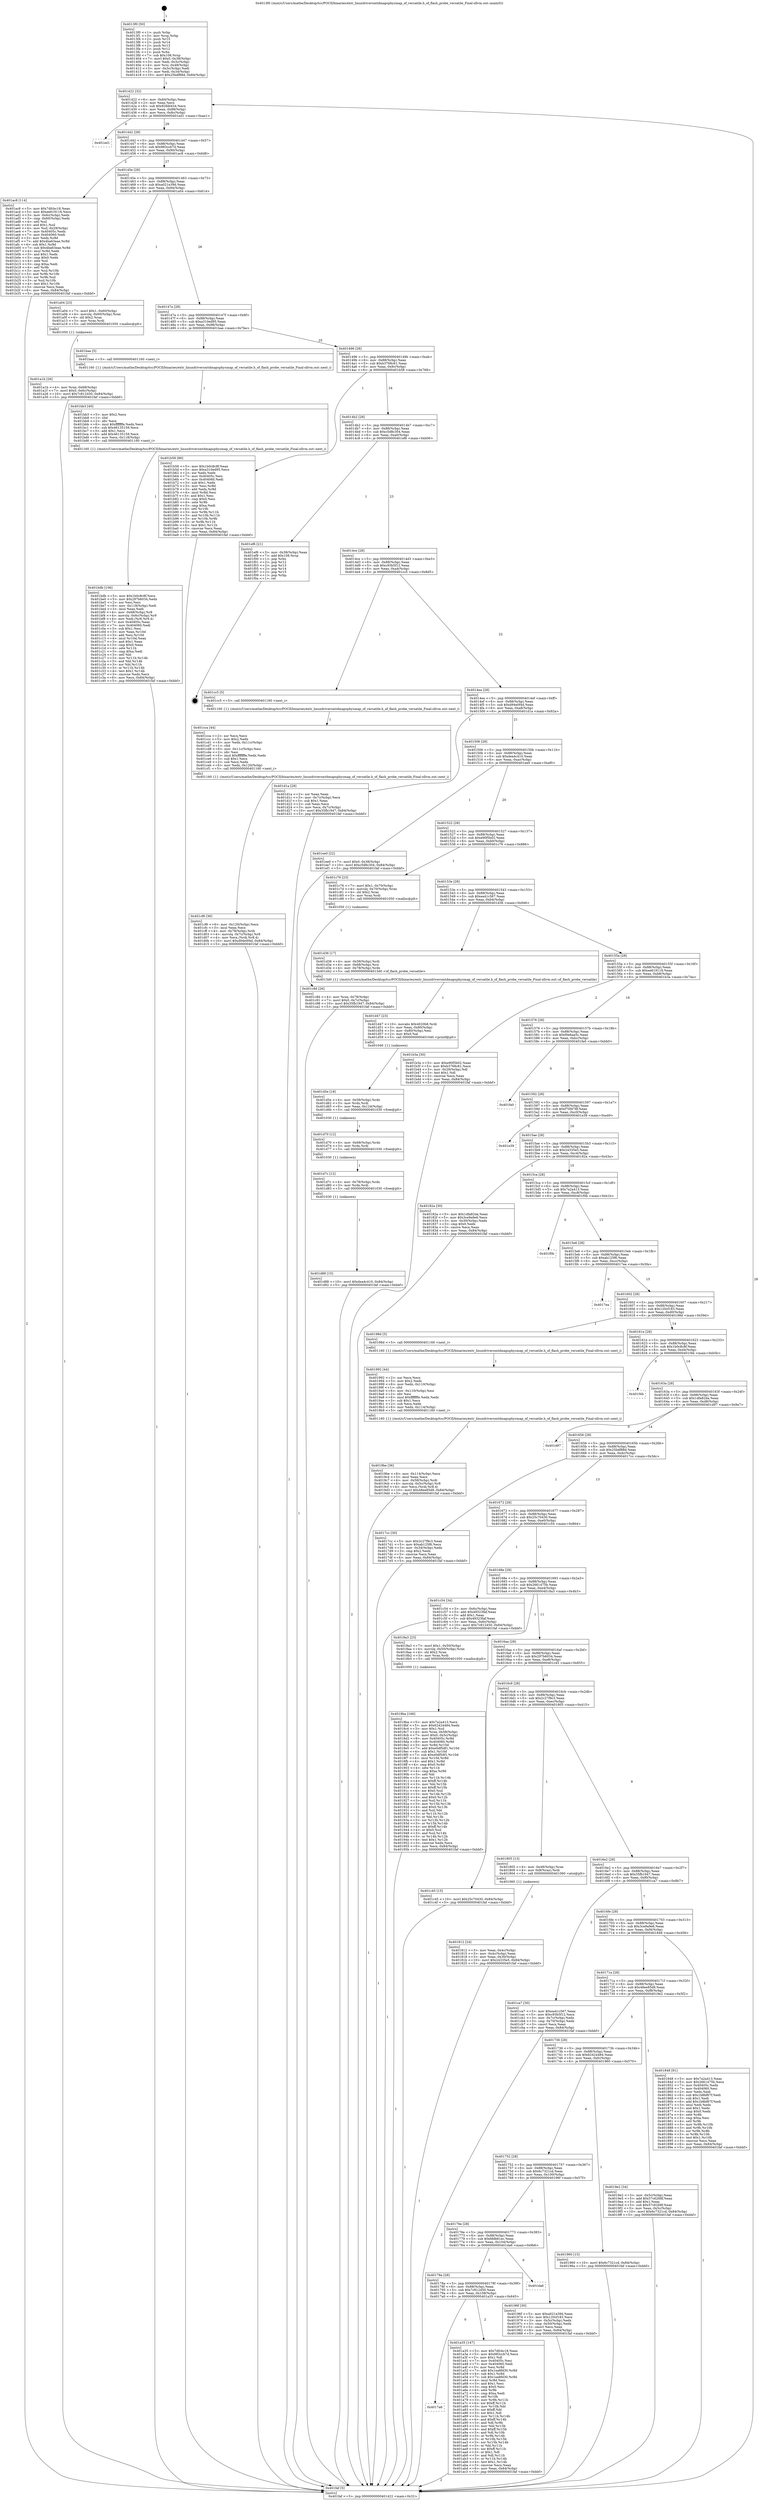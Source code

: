 digraph "0x4013f0" {
  label = "0x4013f0 (/mnt/c/Users/mathe/Desktop/tcc/POCII/binaries/extr_linuxdriversmtdmapsphysmap_of_versatile.h_of_flash_probe_versatile_Final-ollvm.out::main(0))"
  labelloc = "t"
  node[shape=record]

  Entry [label="",width=0.3,height=0.3,shape=circle,fillcolor=black,style=filled]
  "0x401422" [label="{
     0x401422 [32]\l
     | [instrs]\l
     &nbsp;&nbsp;0x401422 \<+6\>: mov -0x84(%rbp),%eax\l
     &nbsp;&nbsp;0x401428 \<+2\>: mov %eax,%ecx\l
     &nbsp;&nbsp;0x40142a \<+6\>: sub $0x826fd434,%ecx\l
     &nbsp;&nbsp;0x401430 \<+6\>: mov %eax,-0x88(%rbp)\l
     &nbsp;&nbsp;0x401436 \<+6\>: mov %ecx,-0x8c(%rbp)\l
     &nbsp;&nbsp;0x40143c \<+6\>: je 0000000000401ed1 \<main+0xae1\>\l
  }"]
  "0x401ed1" [label="{
     0x401ed1\l
  }", style=dashed]
  "0x401442" [label="{
     0x401442 [28]\l
     | [instrs]\l
     &nbsp;&nbsp;0x401442 \<+5\>: jmp 0000000000401447 \<main+0x57\>\l
     &nbsp;&nbsp;0x401447 \<+6\>: mov -0x88(%rbp),%eax\l
     &nbsp;&nbsp;0x40144d \<+5\>: sub $0x983ccb7d,%eax\l
     &nbsp;&nbsp;0x401452 \<+6\>: mov %eax,-0x90(%rbp)\l
     &nbsp;&nbsp;0x401458 \<+6\>: je 0000000000401ac8 \<main+0x6d8\>\l
  }"]
  Exit [label="",width=0.3,height=0.3,shape=circle,fillcolor=black,style=filled,peripheries=2]
  "0x401ac8" [label="{
     0x401ac8 [114]\l
     | [instrs]\l
     &nbsp;&nbsp;0x401ac8 \<+5\>: mov $0x7dfcbc18,%eax\l
     &nbsp;&nbsp;0x401acd \<+5\>: mov $0xee619118,%ecx\l
     &nbsp;&nbsp;0x401ad2 \<+3\>: mov -0x6c(%rbp),%edx\l
     &nbsp;&nbsp;0x401ad5 \<+3\>: cmp -0x60(%rbp),%edx\l
     &nbsp;&nbsp;0x401ad8 \<+4\>: setl %sil\l
     &nbsp;&nbsp;0x401adc \<+4\>: and $0x1,%sil\l
     &nbsp;&nbsp;0x401ae0 \<+4\>: mov %sil,-0x29(%rbp)\l
     &nbsp;&nbsp;0x401ae4 \<+7\>: mov 0x40405c,%edx\l
     &nbsp;&nbsp;0x401aeb \<+7\>: mov 0x404060,%edi\l
     &nbsp;&nbsp;0x401af2 \<+3\>: mov %edx,%r8d\l
     &nbsp;&nbsp;0x401af5 \<+7\>: add $0x4ba63eae,%r8d\l
     &nbsp;&nbsp;0x401afc \<+4\>: sub $0x1,%r8d\l
     &nbsp;&nbsp;0x401b00 \<+7\>: sub $0x4ba63eae,%r8d\l
     &nbsp;&nbsp;0x401b07 \<+4\>: imul %r8d,%edx\l
     &nbsp;&nbsp;0x401b0b \<+3\>: and $0x1,%edx\l
     &nbsp;&nbsp;0x401b0e \<+3\>: cmp $0x0,%edx\l
     &nbsp;&nbsp;0x401b11 \<+4\>: sete %sil\l
     &nbsp;&nbsp;0x401b15 \<+3\>: cmp $0xa,%edi\l
     &nbsp;&nbsp;0x401b18 \<+4\>: setl %r9b\l
     &nbsp;&nbsp;0x401b1c \<+3\>: mov %sil,%r10b\l
     &nbsp;&nbsp;0x401b1f \<+3\>: and %r9b,%r10b\l
     &nbsp;&nbsp;0x401b22 \<+3\>: xor %r9b,%sil\l
     &nbsp;&nbsp;0x401b25 \<+3\>: or %sil,%r10b\l
     &nbsp;&nbsp;0x401b28 \<+4\>: test $0x1,%r10b\l
     &nbsp;&nbsp;0x401b2c \<+3\>: cmovne %ecx,%eax\l
     &nbsp;&nbsp;0x401b2f \<+6\>: mov %eax,-0x84(%rbp)\l
     &nbsp;&nbsp;0x401b35 \<+5\>: jmp 0000000000401faf \<main+0xbbf\>\l
  }"]
  "0x40145e" [label="{
     0x40145e [28]\l
     | [instrs]\l
     &nbsp;&nbsp;0x40145e \<+5\>: jmp 0000000000401463 \<main+0x73\>\l
     &nbsp;&nbsp;0x401463 \<+6\>: mov -0x88(%rbp),%eax\l
     &nbsp;&nbsp;0x401469 \<+5\>: sub $0xa021e39d,%eax\l
     &nbsp;&nbsp;0x40146e \<+6\>: mov %eax,-0x94(%rbp)\l
     &nbsp;&nbsp;0x401474 \<+6\>: je 0000000000401a04 \<main+0x614\>\l
  }"]
  "0x401d88" [label="{
     0x401d88 [15]\l
     | [instrs]\l
     &nbsp;&nbsp;0x401d88 \<+10\>: movl $0xdea4c410,-0x84(%rbp)\l
     &nbsp;&nbsp;0x401d92 \<+5\>: jmp 0000000000401faf \<main+0xbbf\>\l
  }"]
  "0x401a04" [label="{
     0x401a04 [23]\l
     | [instrs]\l
     &nbsp;&nbsp;0x401a04 \<+7\>: movl $0x1,-0x60(%rbp)\l
     &nbsp;&nbsp;0x401a0b \<+4\>: movslq -0x60(%rbp),%rax\l
     &nbsp;&nbsp;0x401a0f \<+4\>: shl $0x2,%rax\l
     &nbsp;&nbsp;0x401a13 \<+3\>: mov %rax,%rdi\l
     &nbsp;&nbsp;0x401a16 \<+5\>: call 0000000000401050 \<malloc@plt\>\l
     | [calls]\l
     &nbsp;&nbsp;0x401050 \{1\} (unknown)\l
  }"]
  "0x40147a" [label="{
     0x40147a [28]\l
     | [instrs]\l
     &nbsp;&nbsp;0x40147a \<+5\>: jmp 000000000040147f \<main+0x8f\>\l
     &nbsp;&nbsp;0x40147f \<+6\>: mov -0x88(%rbp),%eax\l
     &nbsp;&nbsp;0x401485 \<+5\>: sub $0xa310ed95,%eax\l
     &nbsp;&nbsp;0x40148a \<+6\>: mov %eax,-0x98(%rbp)\l
     &nbsp;&nbsp;0x401490 \<+6\>: je 0000000000401bae \<main+0x7be\>\l
  }"]
  "0x401d7c" [label="{
     0x401d7c [12]\l
     | [instrs]\l
     &nbsp;&nbsp;0x401d7c \<+4\>: mov -0x78(%rbp),%rdx\l
     &nbsp;&nbsp;0x401d80 \<+3\>: mov %rdx,%rdi\l
     &nbsp;&nbsp;0x401d83 \<+5\>: call 0000000000401030 \<free@plt\>\l
     | [calls]\l
     &nbsp;&nbsp;0x401030 \{1\} (unknown)\l
  }"]
  "0x401bae" [label="{
     0x401bae [5]\l
     | [instrs]\l
     &nbsp;&nbsp;0x401bae \<+5\>: call 0000000000401160 \<next_i\>\l
     | [calls]\l
     &nbsp;&nbsp;0x401160 \{1\} (/mnt/c/Users/mathe/Desktop/tcc/POCII/binaries/extr_linuxdriversmtdmapsphysmap_of_versatile.h_of_flash_probe_versatile_Final-ollvm.out::next_i)\l
  }"]
  "0x401496" [label="{
     0x401496 [28]\l
     | [instrs]\l
     &nbsp;&nbsp;0x401496 \<+5\>: jmp 000000000040149b \<main+0xab\>\l
     &nbsp;&nbsp;0x40149b \<+6\>: mov -0x88(%rbp),%eax\l
     &nbsp;&nbsp;0x4014a1 \<+5\>: sub $0xb3768c61,%eax\l
     &nbsp;&nbsp;0x4014a6 \<+6\>: mov %eax,-0x9c(%rbp)\l
     &nbsp;&nbsp;0x4014ac \<+6\>: je 0000000000401b58 \<main+0x768\>\l
  }"]
  "0x401d70" [label="{
     0x401d70 [12]\l
     | [instrs]\l
     &nbsp;&nbsp;0x401d70 \<+4\>: mov -0x68(%rbp),%rdx\l
     &nbsp;&nbsp;0x401d74 \<+3\>: mov %rdx,%rdi\l
     &nbsp;&nbsp;0x401d77 \<+5\>: call 0000000000401030 \<free@plt\>\l
     | [calls]\l
     &nbsp;&nbsp;0x401030 \{1\} (unknown)\l
  }"]
  "0x401b58" [label="{
     0x401b58 [86]\l
     | [instrs]\l
     &nbsp;&nbsp;0x401b58 \<+5\>: mov $0x1b0c8c8f,%eax\l
     &nbsp;&nbsp;0x401b5d \<+5\>: mov $0xa310ed95,%ecx\l
     &nbsp;&nbsp;0x401b62 \<+2\>: xor %edx,%edx\l
     &nbsp;&nbsp;0x401b64 \<+7\>: mov 0x40405c,%esi\l
     &nbsp;&nbsp;0x401b6b \<+7\>: mov 0x404060,%edi\l
     &nbsp;&nbsp;0x401b72 \<+3\>: sub $0x1,%edx\l
     &nbsp;&nbsp;0x401b75 \<+3\>: mov %esi,%r8d\l
     &nbsp;&nbsp;0x401b78 \<+3\>: add %edx,%r8d\l
     &nbsp;&nbsp;0x401b7b \<+4\>: imul %r8d,%esi\l
     &nbsp;&nbsp;0x401b7f \<+3\>: and $0x1,%esi\l
     &nbsp;&nbsp;0x401b82 \<+3\>: cmp $0x0,%esi\l
     &nbsp;&nbsp;0x401b85 \<+4\>: sete %r9b\l
     &nbsp;&nbsp;0x401b89 \<+3\>: cmp $0xa,%edi\l
     &nbsp;&nbsp;0x401b8c \<+4\>: setl %r10b\l
     &nbsp;&nbsp;0x401b90 \<+3\>: mov %r9b,%r11b\l
     &nbsp;&nbsp;0x401b93 \<+3\>: and %r10b,%r11b\l
     &nbsp;&nbsp;0x401b96 \<+3\>: xor %r10b,%r9b\l
     &nbsp;&nbsp;0x401b99 \<+3\>: or %r9b,%r11b\l
     &nbsp;&nbsp;0x401b9c \<+4\>: test $0x1,%r11b\l
     &nbsp;&nbsp;0x401ba0 \<+3\>: cmovne %ecx,%eax\l
     &nbsp;&nbsp;0x401ba3 \<+6\>: mov %eax,-0x84(%rbp)\l
     &nbsp;&nbsp;0x401ba9 \<+5\>: jmp 0000000000401faf \<main+0xbbf\>\l
  }"]
  "0x4014b2" [label="{
     0x4014b2 [28]\l
     | [instrs]\l
     &nbsp;&nbsp;0x4014b2 \<+5\>: jmp 00000000004014b7 \<main+0xc7\>\l
     &nbsp;&nbsp;0x4014b7 \<+6\>: mov -0x88(%rbp),%eax\l
     &nbsp;&nbsp;0x4014bd \<+5\>: sub $0xc5d8c304,%eax\l
     &nbsp;&nbsp;0x4014c2 \<+6\>: mov %eax,-0xa0(%rbp)\l
     &nbsp;&nbsp;0x4014c8 \<+6\>: je 0000000000401ef6 \<main+0xb06\>\l
  }"]
  "0x401d5e" [label="{
     0x401d5e [18]\l
     | [instrs]\l
     &nbsp;&nbsp;0x401d5e \<+4\>: mov -0x58(%rbp),%rdx\l
     &nbsp;&nbsp;0x401d62 \<+3\>: mov %rdx,%rdi\l
     &nbsp;&nbsp;0x401d65 \<+6\>: mov %eax,-0x124(%rbp)\l
     &nbsp;&nbsp;0x401d6b \<+5\>: call 0000000000401030 \<free@plt\>\l
     | [calls]\l
     &nbsp;&nbsp;0x401030 \{1\} (unknown)\l
  }"]
  "0x401ef6" [label="{
     0x401ef6 [21]\l
     | [instrs]\l
     &nbsp;&nbsp;0x401ef6 \<+3\>: mov -0x38(%rbp),%eax\l
     &nbsp;&nbsp;0x401ef9 \<+7\>: add $0x108,%rsp\l
     &nbsp;&nbsp;0x401f00 \<+1\>: pop %rbx\l
     &nbsp;&nbsp;0x401f01 \<+2\>: pop %r12\l
     &nbsp;&nbsp;0x401f03 \<+2\>: pop %r13\l
     &nbsp;&nbsp;0x401f05 \<+2\>: pop %r14\l
     &nbsp;&nbsp;0x401f07 \<+2\>: pop %r15\l
     &nbsp;&nbsp;0x401f09 \<+1\>: pop %rbp\l
     &nbsp;&nbsp;0x401f0a \<+1\>: ret\l
  }"]
  "0x4014ce" [label="{
     0x4014ce [28]\l
     | [instrs]\l
     &nbsp;&nbsp;0x4014ce \<+5\>: jmp 00000000004014d3 \<main+0xe3\>\l
     &nbsp;&nbsp;0x4014d3 \<+6\>: mov -0x88(%rbp),%eax\l
     &nbsp;&nbsp;0x4014d9 \<+5\>: sub $0xc93b5f12,%eax\l
     &nbsp;&nbsp;0x4014de \<+6\>: mov %eax,-0xa4(%rbp)\l
     &nbsp;&nbsp;0x4014e4 \<+6\>: je 0000000000401cc5 \<main+0x8d5\>\l
  }"]
  "0x401d47" [label="{
     0x401d47 [23]\l
     | [instrs]\l
     &nbsp;&nbsp;0x401d47 \<+10\>: movabs $0x4020b6,%rdi\l
     &nbsp;&nbsp;0x401d51 \<+3\>: mov %eax,-0x80(%rbp)\l
     &nbsp;&nbsp;0x401d54 \<+3\>: mov -0x80(%rbp),%esi\l
     &nbsp;&nbsp;0x401d57 \<+2\>: mov $0x0,%al\l
     &nbsp;&nbsp;0x401d59 \<+5\>: call 0000000000401040 \<printf@plt\>\l
     | [calls]\l
     &nbsp;&nbsp;0x401040 \{1\} (unknown)\l
  }"]
  "0x401cc5" [label="{
     0x401cc5 [5]\l
     | [instrs]\l
     &nbsp;&nbsp;0x401cc5 \<+5\>: call 0000000000401160 \<next_i\>\l
     | [calls]\l
     &nbsp;&nbsp;0x401160 \{1\} (/mnt/c/Users/mathe/Desktop/tcc/POCII/binaries/extr_linuxdriversmtdmapsphysmap_of_versatile.h_of_flash_probe_versatile_Final-ollvm.out::next_i)\l
  }"]
  "0x4014ea" [label="{
     0x4014ea [28]\l
     | [instrs]\l
     &nbsp;&nbsp;0x4014ea \<+5\>: jmp 00000000004014ef \<main+0xff\>\l
     &nbsp;&nbsp;0x4014ef \<+6\>: mov -0x88(%rbp),%eax\l
     &nbsp;&nbsp;0x4014f5 \<+5\>: sub $0xd94e0f4d,%eax\l
     &nbsp;&nbsp;0x4014fa \<+6\>: mov %eax,-0xa8(%rbp)\l
     &nbsp;&nbsp;0x401500 \<+6\>: je 0000000000401d1a \<main+0x92a\>\l
  }"]
  "0x401cf6" [label="{
     0x401cf6 [36]\l
     | [instrs]\l
     &nbsp;&nbsp;0x401cf6 \<+6\>: mov -0x120(%rbp),%ecx\l
     &nbsp;&nbsp;0x401cfc \<+3\>: imul %eax,%ecx\l
     &nbsp;&nbsp;0x401cff \<+4\>: mov -0x78(%rbp),%rdi\l
     &nbsp;&nbsp;0x401d03 \<+4\>: movslq -0x7c(%rbp),%r8\l
     &nbsp;&nbsp;0x401d07 \<+4\>: mov %ecx,(%rdi,%r8,4)\l
     &nbsp;&nbsp;0x401d0b \<+10\>: movl $0xd94e0f4d,-0x84(%rbp)\l
     &nbsp;&nbsp;0x401d15 \<+5\>: jmp 0000000000401faf \<main+0xbbf\>\l
  }"]
  "0x401d1a" [label="{
     0x401d1a [28]\l
     | [instrs]\l
     &nbsp;&nbsp;0x401d1a \<+2\>: xor %eax,%eax\l
     &nbsp;&nbsp;0x401d1c \<+3\>: mov -0x7c(%rbp),%ecx\l
     &nbsp;&nbsp;0x401d1f \<+3\>: sub $0x1,%eax\l
     &nbsp;&nbsp;0x401d22 \<+2\>: sub %eax,%ecx\l
     &nbsp;&nbsp;0x401d24 \<+3\>: mov %ecx,-0x7c(%rbp)\l
     &nbsp;&nbsp;0x401d27 \<+10\>: movl $0x35fb1947,-0x84(%rbp)\l
     &nbsp;&nbsp;0x401d31 \<+5\>: jmp 0000000000401faf \<main+0xbbf\>\l
  }"]
  "0x401506" [label="{
     0x401506 [28]\l
     | [instrs]\l
     &nbsp;&nbsp;0x401506 \<+5\>: jmp 000000000040150b \<main+0x11b\>\l
     &nbsp;&nbsp;0x40150b \<+6\>: mov -0x88(%rbp),%eax\l
     &nbsp;&nbsp;0x401511 \<+5\>: sub $0xdea4c410,%eax\l
     &nbsp;&nbsp;0x401516 \<+6\>: mov %eax,-0xac(%rbp)\l
     &nbsp;&nbsp;0x40151c \<+6\>: je 0000000000401ee0 \<main+0xaf0\>\l
  }"]
  "0x401cca" [label="{
     0x401cca [44]\l
     | [instrs]\l
     &nbsp;&nbsp;0x401cca \<+2\>: xor %ecx,%ecx\l
     &nbsp;&nbsp;0x401ccc \<+5\>: mov $0x2,%edx\l
     &nbsp;&nbsp;0x401cd1 \<+6\>: mov %edx,-0x11c(%rbp)\l
     &nbsp;&nbsp;0x401cd7 \<+1\>: cltd\l
     &nbsp;&nbsp;0x401cd8 \<+6\>: mov -0x11c(%rbp),%esi\l
     &nbsp;&nbsp;0x401cde \<+2\>: idiv %esi\l
     &nbsp;&nbsp;0x401ce0 \<+6\>: imul $0xfffffffe,%edx,%edx\l
     &nbsp;&nbsp;0x401ce6 \<+3\>: sub $0x1,%ecx\l
     &nbsp;&nbsp;0x401ce9 \<+2\>: sub %ecx,%edx\l
     &nbsp;&nbsp;0x401ceb \<+6\>: mov %edx,-0x120(%rbp)\l
     &nbsp;&nbsp;0x401cf1 \<+5\>: call 0000000000401160 \<next_i\>\l
     | [calls]\l
     &nbsp;&nbsp;0x401160 \{1\} (/mnt/c/Users/mathe/Desktop/tcc/POCII/binaries/extr_linuxdriversmtdmapsphysmap_of_versatile.h_of_flash_probe_versatile_Final-ollvm.out::next_i)\l
  }"]
  "0x401ee0" [label="{
     0x401ee0 [22]\l
     | [instrs]\l
     &nbsp;&nbsp;0x401ee0 \<+7\>: movl $0x0,-0x38(%rbp)\l
     &nbsp;&nbsp;0x401ee7 \<+10\>: movl $0xc5d8c304,-0x84(%rbp)\l
     &nbsp;&nbsp;0x401ef1 \<+5\>: jmp 0000000000401faf \<main+0xbbf\>\l
  }"]
  "0x401522" [label="{
     0x401522 [28]\l
     | [instrs]\l
     &nbsp;&nbsp;0x401522 \<+5\>: jmp 0000000000401527 \<main+0x137\>\l
     &nbsp;&nbsp;0x401527 \<+6\>: mov -0x88(%rbp),%eax\l
     &nbsp;&nbsp;0x40152d \<+5\>: sub $0xe90f5b02,%eax\l
     &nbsp;&nbsp;0x401532 \<+6\>: mov %eax,-0xb0(%rbp)\l
     &nbsp;&nbsp;0x401538 \<+6\>: je 0000000000401c76 \<main+0x886\>\l
  }"]
  "0x401c8d" [label="{
     0x401c8d [26]\l
     | [instrs]\l
     &nbsp;&nbsp;0x401c8d \<+4\>: mov %rax,-0x78(%rbp)\l
     &nbsp;&nbsp;0x401c91 \<+7\>: movl $0x0,-0x7c(%rbp)\l
     &nbsp;&nbsp;0x401c98 \<+10\>: movl $0x35fb1947,-0x84(%rbp)\l
     &nbsp;&nbsp;0x401ca2 \<+5\>: jmp 0000000000401faf \<main+0xbbf\>\l
  }"]
  "0x401c76" [label="{
     0x401c76 [23]\l
     | [instrs]\l
     &nbsp;&nbsp;0x401c76 \<+7\>: movl $0x1,-0x70(%rbp)\l
     &nbsp;&nbsp;0x401c7d \<+4\>: movslq -0x70(%rbp),%rax\l
     &nbsp;&nbsp;0x401c81 \<+4\>: shl $0x2,%rax\l
     &nbsp;&nbsp;0x401c85 \<+3\>: mov %rax,%rdi\l
     &nbsp;&nbsp;0x401c88 \<+5\>: call 0000000000401050 \<malloc@plt\>\l
     | [calls]\l
     &nbsp;&nbsp;0x401050 \{1\} (unknown)\l
  }"]
  "0x40153e" [label="{
     0x40153e [28]\l
     | [instrs]\l
     &nbsp;&nbsp;0x40153e \<+5\>: jmp 0000000000401543 \<main+0x153\>\l
     &nbsp;&nbsp;0x401543 \<+6\>: mov -0x88(%rbp),%eax\l
     &nbsp;&nbsp;0x401549 \<+5\>: sub $0xea41c567,%eax\l
     &nbsp;&nbsp;0x40154e \<+6\>: mov %eax,-0xb4(%rbp)\l
     &nbsp;&nbsp;0x401554 \<+6\>: je 0000000000401d36 \<main+0x946\>\l
  }"]
  "0x401bdb" [label="{
     0x401bdb [106]\l
     | [instrs]\l
     &nbsp;&nbsp;0x401bdb \<+5\>: mov $0x1b0c8c8f,%ecx\l
     &nbsp;&nbsp;0x401be0 \<+5\>: mov $0x297b6034,%edx\l
     &nbsp;&nbsp;0x401be5 \<+2\>: xor %esi,%esi\l
     &nbsp;&nbsp;0x401be7 \<+6\>: mov -0x118(%rbp),%edi\l
     &nbsp;&nbsp;0x401bed \<+3\>: imul %eax,%edi\l
     &nbsp;&nbsp;0x401bf0 \<+4\>: mov -0x68(%rbp),%r8\l
     &nbsp;&nbsp;0x401bf4 \<+4\>: movslq -0x6c(%rbp),%r9\l
     &nbsp;&nbsp;0x401bf8 \<+4\>: mov %edi,(%r8,%r9,4)\l
     &nbsp;&nbsp;0x401bfc \<+7\>: mov 0x40405c,%eax\l
     &nbsp;&nbsp;0x401c03 \<+7\>: mov 0x404060,%edi\l
     &nbsp;&nbsp;0x401c0a \<+3\>: sub $0x1,%esi\l
     &nbsp;&nbsp;0x401c0d \<+3\>: mov %eax,%r10d\l
     &nbsp;&nbsp;0x401c10 \<+3\>: add %esi,%r10d\l
     &nbsp;&nbsp;0x401c13 \<+4\>: imul %r10d,%eax\l
     &nbsp;&nbsp;0x401c17 \<+3\>: and $0x1,%eax\l
     &nbsp;&nbsp;0x401c1a \<+3\>: cmp $0x0,%eax\l
     &nbsp;&nbsp;0x401c1d \<+4\>: sete %r11b\l
     &nbsp;&nbsp;0x401c21 \<+3\>: cmp $0xa,%edi\l
     &nbsp;&nbsp;0x401c24 \<+3\>: setl %bl\l
     &nbsp;&nbsp;0x401c27 \<+3\>: mov %r11b,%r14b\l
     &nbsp;&nbsp;0x401c2a \<+3\>: and %bl,%r14b\l
     &nbsp;&nbsp;0x401c2d \<+3\>: xor %bl,%r11b\l
     &nbsp;&nbsp;0x401c30 \<+3\>: or %r11b,%r14b\l
     &nbsp;&nbsp;0x401c33 \<+4\>: test $0x1,%r14b\l
     &nbsp;&nbsp;0x401c37 \<+3\>: cmovne %edx,%ecx\l
     &nbsp;&nbsp;0x401c3a \<+6\>: mov %ecx,-0x84(%rbp)\l
     &nbsp;&nbsp;0x401c40 \<+5\>: jmp 0000000000401faf \<main+0xbbf\>\l
  }"]
  "0x401d36" [label="{
     0x401d36 [17]\l
     | [instrs]\l
     &nbsp;&nbsp;0x401d36 \<+4\>: mov -0x58(%rbp),%rdi\l
     &nbsp;&nbsp;0x401d3a \<+4\>: mov -0x68(%rbp),%rsi\l
     &nbsp;&nbsp;0x401d3e \<+4\>: mov -0x78(%rbp),%rdx\l
     &nbsp;&nbsp;0x401d42 \<+5\>: call 00000000004013d0 \<of_flash_probe_versatile\>\l
     | [calls]\l
     &nbsp;&nbsp;0x4013d0 \{1\} (/mnt/c/Users/mathe/Desktop/tcc/POCII/binaries/extr_linuxdriversmtdmapsphysmap_of_versatile.h_of_flash_probe_versatile_Final-ollvm.out::of_flash_probe_versatile)\l
  }"]
  "0x40155a" [label="{
     0x40155a [28]\l
     | [instrs]\l
     &nbsp;&nbsp;0x40155a \<+5\>: jmp 000000000040155f \<main+0x16f\>\l
     &nbsp;&nbsp;0x40155f \<+6\>: mov -0x88(%rbp),%eax\l
     &nbsp;&nbsp;0x401565 \<+5\>: sub $0xee619118,%eax\l
     &nbsp;&nbsp;0x40156a \<+6\>: mov %eax,-0xb8(%rbp)\l
     &nbsp;&nbsp;0x401570 \<+6\>: je 0000000000401b3a \<main+0x74a\>\l
  }"]
  "0x401bb3" [label="{
     0x401bb3 [40]\l
     | [instrs]\l
     &nbsp;&nbsp;0x401bb3 \<+5\>: mov $0x2,%ecx\l
     &nbsp;&nbsp;0x401bb8 \<+1\>: cltd\l
     &nbsp;&nbsp;0x401bb9 \<+2\>: idiv %ecx\l
     &nbsp;&nbsp;0x401bbb \<+6\>: imul $0xfffffffe,%edx,%ecx\l
     &nbsp;&nbsp;0x401bc1 \<+6\>: sub $0x46135159,%ecx\l
     &nbsp;&nbsp;0x401bc7 \<+3\>: add $0x1,%ecx\l
     &nbsp;&nbsp;0x401bca \<+6\>: add $0x46135159,%ecx\l
     &nbsp;&nbsp;0x401bd0 \<+6\>: mov %ecx,-0x118(%rbp)\l
     &nbsp;&nbsp;0x401bd6 \<+5\>: call 0000000000401160 \<next_i\>\l
     | [calls]\l
     &nbsp;&nbsp;0x401160 \{1\} (/mnt/c/Users/mathe/Desktop/tcc/POCII/binaries/extr_linuxdriversmtdmapsphysmap_of_versatile.h_of_flash_probe_versatile_Final-ollvm.out::next_i)\l
  }"]
  "0x401b3a" [label="{
     0x401b3a [30]\l
     | [instrs]\l
     &nbsp;&nbsp;0x401b3a \<+5\>: mov $0xe90f5b02,%eax\l
     &nbsp;&nbsp;0x401b3f \<+5\>: mov $0xb3768c61,%ecx\l
     &nbsp;&nbsp;0x401b44 \<+3\>: mov -0x29(%rbp),%dl\l
     &nbsp;&nbsp;0x401b47 \<+3\>: test $0x1,%dl\l
     &nbsp;&nbsp;0x401b4a \<+3\>: cmovne %ecx,%eax\l
     &nbsp;&nbsp;0x401b4d \<+6\>: mov %eax,-0x84(%rbp)\l
     &nbsp;&nbsp;0x401b53 \<+5\>: jmp 0000000000401faf \<main+0xbbf\>\l
  }"]
  "0x401576" [label="{
     0x401576 [28]\l
     | [instrs]\l
     &nbsp;&nbsp;0x401576 \<+5\>: jmp 000000000040157b \<main+0x18b\>\l
     &nbsp;&nbsp;0x40157b \<+6\>: mov -0x88(%rbp),%eax\l
     &nbsp;&nbsp;0x401581 \<+5\>: sub $0xf0e6aa5c,%eax\l
     &nbsp;&nbsp;0x401586 \<+6\>: mov %eax,-0xbc(%rbp)\l
     &nbsp;&nbsp;0x40158c \<+6\>: je 0000000000401fa0 \<main+0xbb0\>\l
  }"]
  "0x4017a6" [label="{
     0x4017a6\l
  }", style=dashed]
  "0x401fa0" [label="{
     0x401fa0\l
  }", style=dashed]
  "0x401592" [label="{
     0x401592 [28]\l
     | [instrs]\l
     &nbsp;&nbsp;0x401592 \<+5\>: jmp 0000000000401597 \<main+0x1a7\>\l
     &nbsp;&nbsp;0x401597 \<+6\>: mov -0x88(%rbp),%eax\l
     &nbsp;&nbsp;0x40159d \<+5\>: sub $0xf70f478f,%eax\l
     &nbsp;&nbsp;0x4015a2 \<+6\>: mov %eax,-0xc0(%rbp)\l
     &nbsp;&nbsp;0x4015a8 \<+6\>: je 0000000000401e39 \<main+0xa49\>\l
  }"]
  "0x401a35" [label="{
     0x401a35 [147]\l
     | [instrs]\l
     &nbsp;&nbsp;0x401a35 \<+5\>: mov $0x7dfcbc18,%eax\l
     &nbsp;&nbsp;0x401a3a \<+5\>: mov $0x983ccb7d,%ecx\l
     &nbsp;&nbsp;0x401a3f \<+2\>: mov $0x1,%dl\l
     &nbsp;&nbsp;0x401a41 \<+7\>: mov 0x40405c,%esi\l
     &nbsp;&nbsp;0x401a48 \<+7\>: mov 0x404060,%edi\l
     &nbsp;&nbsp;0x401a4f \<+3\>: mov %esi,%r8d\l
     &nbsp;&nbsp;0x401a52 \<+7\>: add $0x1ea8fd30,%r8d\l
     &nbsp;&nbsp;0x401a59 \<+4\>: sub $0x1,%r8d\l
     &nbsp;&nbsp;0x401a5d \<+7\>: sub $0x1ea8fd30,%r8d\l
     &nbsp;&nbsp;0x401a64 \<+4\>: imul %r8d,%esi\l
     &nbsp;&nbsp;0x401a68 \<+3\>: and $0x1,%esi\l
     &nbsp;&nbsp;0x401a6b \<+3\>: cmp $0x0,%esi\l
     &nbsp;&nbsp;0x401a6e \<+4\>: sete %r9b\l
     &nbsp;&nbsp;0x401a72 \<+3\>: cmp $0xa,%edi\l
     &nbsp;&nbsp;0x401a75 \<+4\>: setl %r10b\l
     &nbsp;&nbsp;0x401a79 \<+3\>: mov %r9b,%r11b\l
     &nbsp;&nbsp;0x401a7c \<+4\>: xor $0xff,%r11b\l
     &nbsp;&nbsp;0x401a80 \<+3\>: mov %r10b,%bl\l
     &nbsp;&nbsp;0x401a83 \<+3\>: xor $0xff,%bl\l
     &nbsp;&nbsp;0x401a86 \<+3\>: xor $0x1,%dl\l
     &nbsp;&nbsp;0x401a89 \<+3\>: mov %r11b,%r14b\l
     &nbsp;&nbsp;0x401a8c \<+4\>: and $0xff,%r14b\l
     &nbsp;&nbsp;0x401a90 \<+3\>: and %dl,%r9b\l
     &nbsp;&nbsp;0x401a93 \<+3\>: mov %bl,%r15b\l
     &nbsp;&nbsp;0x401a96 \<+4\>: and $0xff,%r15b\l
     &nbsp;&nbsp;0x401a9a \<+3\>: and %dl,%r10b\l
     &nbsp;&nbsp;0x401a9d \<+3\>: or %r9b,%r14b\l
     &nbsp;&nbsp;0x401aa0 \<+3\>: or %r10b,%r15b\l
     &nbsp;&nbsp;0x401aa3 \<+3\>: xor %r15b,%r14b\l
     &nbsp;&nbsp;0x401aa6 \<+3\>: or %bl,%r11b\l
     &nbsp;&nbsp;0x401aa9 \<+4\>: xor $0xff,%r11b\l
     &nbsp;&nbsp;0x401aad \<+3\>: or $0x1,%dl\l
     &nbsp;&nbsp;0x401ab0 \<+3\>: and %dl,%r11b\l
     &nbsp;&nbsp;0x401ab3 \<+3\>: or %r11b,%r14b\l
     &nbsp;&nbsp;0x401ab6 \<+4\>: test $0x1,%r14b\l
     &nbsp;&nbsp;0x401aba \<+3\>: cmovne %ecx,%eax\l
     &nbsp;&nbsp;0x401abd \<+6\>: mov %eax,-0x84(%rbp)\l
     &nbsp;&nbsp;0x401ac3 \<+5\>: jmp 0000000000401faf \<main+0xbbf\>\l
  }"]
  "0x401e39" [label="{
     0x401e39\l
  }", style=dashed]
  "0x4015ae" [label="{
     0x4015ae [28]\l
     | [instrs]\l
     &nbsp;&nbsp;0x4015ae \<+5\>: jmp 00000000004015b3 \<main+0x1c3\>\l
     &nbsp;&nbsp;0x4015b3 \<+6\>: mov -0x88(%rbp),%eax\l
     &nbsp;&nbsp;0x4015b9 \<+5\>: sub $0x24335e5,%eax\l
     &nbsp;&nbsp;0x4015be \<+6\>: mov %eax,-0xc4(%rbp)\l
     &nbsp;&nbsp;0x4015c4 \<+6\>: je 000000000040182a \<main+0x43a\>\l
  }"]
  "0x40178a" [label="{
     0x40178a [28]\l
     | [instrs]\l
     &nbsp;&nbsp;0x40178a \<+5\>: jmp 000000000040178f \<main+0x39f\>\l
     &nbsp;&nbsp;0x40178f \<+6\>: mov -0x88(%rbp),%eax\l
     &nbsp;&nbsp;0x401795 \<+5\>: sub $0x7c812450,%eax\l
     &nbsp;&nbsp;0x40179a \<+6\>: mov %eax,-0x108(%rbp)\l
     &nbsp;&nbsp;0x4017a0 \<+6\>: je 0000000000401a35 \<main+0x645\>\l
  }"]
  "0x40182a" [label="{
     0x40182a [30]\l
     | [instrs]\l
     &nbsp;&nbsp;0x40182a \<+5\>: mov $0x1dfa82da,%eax\l
     &nbsp;&nbsp;0x40182f \<+5\>: mov $0x3ce9a9e6,%ecx\l
     &nbsp;&nbsp;0x401834 \<+3\>: mov -0x30(%rbp),%edx\l
     &nbsp;&nbsp;0x401837 \<+3\>: cmp $0x0,%edx\l
     &nbsp;&nbsp;0x40183a \<+3\>: cmove %ecx,%eax\l
     &nbsp;&nbsp;0x40183d \<+6\>: mov %eax,-0x84(%rbp)\l
     &nbsp;&nbsp;0x401843 \<+5\>: jmp 0000000000401faf \<main+0xbbf\>\l
  }"]
  "0x4015ca" [label="{
     0x4015ca [28]\l
     | [instrs]\l
     &nbsp;&nbsp;0x4015ca \<+5\>: jmp 00000000004015cf \<main+0x1df\>\l
     &nbsp;&nbsp;0x4015cf \<+6\>: mov -0x88(%rbp),%eax\l
     &nbsp;&nbsp;0x4015d5 \<+5\>: sub $0x7a2a413,%eax\l
     &nbsp;&nbsp;0x4015da \<+6\>: mov %eax,-0xc8(%rbp)\l
     &nbsp;&nbsp;0x4015e0 \<+6\>: je 0000000000401f0b \<main+0xb1b\>\l
  }"]
  "0x401da6" [label="{
     0x401da6\l
  }", style=dashed]
  "0x401f0b" [label="{
     0x401f0b\l
  }", style=dashed]
  "0x4015e6" [label="{
     0x4015e6 [28]\l
     | [instrs]\l
     &nbsp;&nbsp;0x4015e6 \<+5\>: jmp 00000000004015eb \<main+0x1fb\>\l
     &nbsp;&nbsp;0x4015eb \<+6\>: mov -0x88(%rbp),%eax\l
     &nbsp;&nbsp;0x4015f1 \<+5\>: sub $0xab125f6,%eax\l
     &nbsp;&nbsp;0x4015f6 \<+6\>: mov %eax,-0xcc(%rbp)\l
     &nbsp;&nbsp;0x4015fc \<+6\>: je 00000000004017ea \<main+0x3fa\>\l
  }"]
  "0x401a1b" [label="{
     0x401a1b [26]\l
     | [instrs]\l
     &nbsp;&nbsp;0x401a1b \<+4\>: mov %rax,-0x68(%rbp)\l
     &nbsp;&nbsp;0x401a1f \<+7\>: movl $0x0,-0x6c(%rbp)\l
     &nbsp;&nbsp;0x401a26 \<+10\>: movl $0x7c812450,-0x84(%rbp)\l
     &nbsp;&nbsp;0x401a30 \<+5\>: jmp 0000000000401faf \<main+0xbbf\>\l
  }"]
  "0x4017ea" [label="{
     0x4017ea\l
  }", style=dashed]
  "0x401602" [label="{
     0x401602 [28]\l
     | [instrs]\l
     &nbsp;&nbsp;0x401602 \<+5\>: jmp 0000000000401607 \<main+0x217\>\l
     &nbsp;&nbsp;0x401607 \<+6\>: mov -0x88(%rbp),%eax\l
     &nbsp;&nbsp;0x40160d \<+5\>: sub $0x120cf183,%eax\l
     &nbsp;&nbsp;0x401612 \<+6\>: mov %eax,-0xd0(%rbp)\l
     &nbsp;&nbsp;0x401618 \<+6\>: je 000000000040198d \<main+0x59d\>\l
  }"]
  "0x4019be" [label="{
     0x4019be [36]\l
     | [instrs]\l
     &nbsp;&nbsp;0x4019be \<+6\>: mov -0x114(%rbp),%ecx\l
     &nbsp;&nbsp;0x4019c4 \<+3\>: imul %eax,%ecx\l
     &nbsp;&nbsp;0x4019c7 \<+4\>: mov -0x58(%rbp),%rdi\l
     &nbsp;&nbsp;0x4019cb \<+4\>: movslq -0x5c(%rbp),%r8\l
     &nbsp;&nbsp;0x4019cf \<+4\>: mov %ecx,(%rdi,%r8,4)\l
     &nbsp;&nbsp;0x4019d3 \<+10\>: movl $0x48ee85d9,-0x84(%rbp)\l
     &nbsp;&nbsp;0x4019dd \<+5\>: jmp 0000000000401faf \<main+0xbbf\>\l
  }"]
  "0x40198d" [label="{
     0x40198d [5]\l
     | [instrs]\l
     &nbsp;&nbsp;0x40198d \<+5\>: call 0000000000401160 \<next_i\>\l
     | [calls]\l
     &nbsp;&nbsp;0x401160 \{1\} (/mnt/c/Users/mathe/Desktop/tcc/POCII/binaries/extr_linuxdriversmtdmapsphysmap_of_versatile.h_of_flash_probe_versatile_Final-ollvm.out::next_i)\l
  }"]
  "0x40161e" [label="{
     0x40161e [28]\l
     | [instrs]\l
     &nbsp;&nbsp;0x40161e \<+5\>: jmp 0000000000401623 \<main+0x233\>\l
     &nbsp;&nbsp;0x401623 \<+6\>: mov -0x88(%rbp),%eax\l
     &nbsp;&nbsp;0x401629 \<+5\>: sub $0x1b0c8c8f,%eax\l
     &nbsp;&nbsp;0x40162e \<+6\>: mov %eax,-0xd4(%rbp)\l
     &nbsp;&nbsp;0x401634 \<+6\>: je 0000000000401f4b \<main+0xb5b\>\l
  }"]
  "0x401992" [label="{
     0x401992 [44]\l
     | [instrs]\l
     &nbsp;&nbsp;0x401992 \<+2\>: xor %ecx,%ecx\l
     &nbsp;&nbsp;0x401994 \<+5\>: mov $0x2,%edx\l
     &nbsp;&nbsp;0x401999 \<+6\>: mov %edx,-0x110(%rbp)\l
     &nbsp;&nbsp;0x40199f \<+1\>: cltd\l
     &nbsp;&nbsp;0x4019a0 \<+6\>: mov -0x110(%rbp),%esi\l
     &nbsp;&nbsp;0x4019a6 \<+2\>: idiv %esi\l
     &nbsp;&nbsp;0x4019a8 \<+6\>: imul $0xfffffffe,%edx,%edx\l
     &nbsp;&nbsp;0x4019ae \<+3\>: sub $0x1,%ecx\l
     &nbsp;&nbsp;0x4019b1 \<+2\>: sub %ecx,%edx\l
     &nbsp;&nbsp;0x4019b3 \<+6\>: mov %edx,-0x114(%rbp)\l
     &nbsp;&nbsp;0x4019b9 \<+5\>: call 0000000000401160 \<next_i\>\l
     | [calls]\l
     &nbsp;&nbsp;0x401160 \{1\} (/mnt/c/Users/mathe/Desktop/tcc/POCII/binaries/extr_linuxdriversmtdmapsphysmap_of_versatile.h_of_flash_probe_versatile_Final-ollvm.out::next_i)\l
  }"]
  "0x401f4b" [label="{
     0x401f4b\l
  }", style=dashed]
  "0x40163a" [label="{
     0x40163a [28]\l
     | [instrs]\l
     &nbsp;&nbsp;0x40163a \<+5\>: jmp 000000000040163f \<main+0x24f\>\l
     &nbsp;&nbsp;0x40163f \<+6\>: mov -0x88(%rbp),%eax\l
     &nbsp;&nbsp;0x401645 \<+5\>: sub $0x1dfa82da,%eax\l
     &nbsp;&nbsp;0x40164a \<+6\>: mov %eax,-0xd8(%rbp)\l
     &nbsp;&nbsp;0x401650 \<+6\>: je 0000000000401d97 \<main+0x9a7\>\l
  }"]
  "0x40176e" [label="{
     0x40176e [28]\l
     | [instrs]\l
     &nbsp;&nbsp;0x40176e \<+5\>: jmp 0000000000401773 \<main+0x383\>\l
     &nbsp;&nbsp;0x401773 \<+6\>: mov -0x88(%rbp),%eax\l
     &nbsp;&nbsp;0x401779 \<+5\>: sub $0x6fdb61ec,%eax\l
     &nbsp;&nbsp;0x40177e \<+6\>: mov %eax,-0x104(%rbp)\l
     &nbsp;&nbsp;0x401784 \<+6\>: je 0000000000401da6 \<main+0x9b6\>\l
  }"]
  "0x401d97" [label="{
     0x401d97\l
  }", style=dashed]
  "0x401656" [label="{
     0x401656 [28]\l
     | [instrs]\l
     &nbsp;&nbsp;0x401656 \<+5\>: jmp 000000000040165b \<main+0x26b\>\l
     &nbsp;&nbsp;0x40165b \<+6\>: mov -0x88(%rbp),%eax\l
     &nbsp;&nbsp;0x401661 \<+5\>: sub $0x25bdf88d,%eax\l
     &nbsp;&nbsp;0x401666 \<+6\>: mov %eax,-0xdc(%rbp)\l
     &nbsp;&nbsp;0x40166c \<+6\>: je 00000000004017cc \<main+0x3dc\>\l
  }"]
  "0x40196f" [label="{
     0x40196f [30]\l
     | [instrs]\l
     &nbsp;&nbsp;0x40196f \<+5\>: mov $0xa021e39d,%eax\l
     &nbsp;&nbsp;0x401974 \<+5\>: mov $0x120cf183,%ecx\l
     &nbsp;&nbsp;0x401979 \<+3\>: mov -0x5c(%rbp),%edx\l
     &nbsp;&nbsp;0x40197c \<+3\>: cmp -0x50(%rbp),%edx\l
     &nbsp;&nbsp;0x40197f \<+3\>: cmovl %ecx,%eax\l
     &nbsp;&nbsp;0x401982 \<+6\>: mov %eax,-0x84(%rbp)\l
     &nbsp;&nbsp;0x401988 \<+5\>: jmp 0000000000401faf \<main+0xbbf\>\l
  }"]
  "0x4017cc" [label="{
     0x4017cc [30]\l
     | [instrs]\l
     &nbsp;&nbsp;0x4017cc \<+5\>: mov $0x2c27f9c3,%eax\l
     &nbsp;&nbsp;0x4017d1 \<+5\>: mov $0xab125f6,%ecx\l
     &nbsp;&nbsp;0x4017d6 \<+3\>: mov -0x34(%rbp),%edx\l
     &nbsp;&nbsp;0x4017d9 \<+3\>: cmp $0x2,%edx\l
     &nbsp;&nbsp;0x4017dc \<+3\>: cmovne %ecx,%eax\l
     &nbsp;&nbsp;0x4017df \<+6\>: mov %eax,-0x84(%rbp)\l
     &nbsp;&nbsp;0x4017e5 \<+5\>: jmp 0000000000401faf \<main+0xbbf\>\l
  }"]
  "0x401672" [label="{
     0x401672 [28]\l
     | [instrs]\l
     &nbsp;&nbsp;0x401672 \<+5\>: jmp 0000000000401677 \<main+0x287\>\l
     &nbsp;&nbsp;0x401677 \<+6\>: mov -0x88(%rbp),%eax\l
     &nbsp;&nbsp;0x40167d \<+5\>: sub $0x25c70430,%eax\l
     &nbsp;&nbsp;0x401682 \<+6\>: mov %eax,-0xe0(%rbp)\l
     &nbsp;&nbsp;0x401688 \<+6\>: je 0000000000401c54 \<main+0x864\>\l
  }"]
  "0x401faf" [label="{
     0x401faf [5]\l
     | [instrs]\l
     &nbsp;&nbsp;0x401faf \<+5\>: jmp 0000000000401422 \<main+0x32\>\l
  }"]
  "0x4013f0" [label="{
     0x4013f0 [50]\l
     | [instrs]\l
     &nbsp;&nbsp;0x4013f0 \<+1\>: push %rbp\l
     &nbsp;&nbsp;0x4013f1 \<+3\>: mov %rsp,%rbp\l
     &nbsp;&nbsp;0x4013f4 \<+2\>: push %r15\l
     &nbsp;&nbsp;0x4013f6 \<+2\>: push %r14\l
     &nbsp;&nbsp;0x4013f8 \<+2\>: push %r13\l
     &nbsp;&nbsp;0x4013fa \<+2\>: push %r12\l
     &nbsp;&nbsp;0x4013fc \<+1\>: push %rbx\l
     &nbsp;&nbsp;0x4013fd \<+7\>: sub $0x108,%rsp\l
     &nbsp;&nbsp;0x401404 \<+7\>: movl $0x0,-0x38(%rbp)\l
     &nbsp;&nbsp;0x40140b \<+3\>: mov %edi,-0x3c(%rbp)\l
     &nbsp;&nbsp;0x40140e \<+4\>: mov %rsi,-0x48(%rbp)\l
     &nbsp;&nbsp;0x401412 \<+3\>: mov -0x3c(%rbp),%edi\l
     &nbsp;&nbsp;0x401415 \<+3\>: mov %edi,-0x34(%rbp)\l
     &nbsp;&nbsp;0x401418 \<+10\>: movl $0x25bdf88d,-0x84(%rbp)\l
  }"]
  "0x401752" [label="{
     0x401752 [28]\l
     | [instrs]\l
     &nbsp;&nbsp;0x401752 \<+5\>: jmp 0000000000401757 \<main+0x367\>\l
     &nbsp;&nbsp;0x401757 \<+6\>: mov -0x88(%rbp),%eax\l
     &nbsp;&nbsp;0x40175d \<+5\>: sub $0x6c7321cd,%eax\l
     &nbsp;&nbsp;0x401762 \<+6\>: mov %eax,-0x100(%rbp)\l
     &nbsp;&nbsp;0x401768 \<+6\>: je 000000000040196f \<main+0x57f\>\l
  }"]
  "0x401c54" [label="{
     0x401c54 [34]\l
     | [instrs]\l
     &nbsp;&nbsp;0x401c54 \<+3\>: mov -0x6c(%rbp),%eax\l
     &nbsp;&nbsp;0x401c57 \<+5\>: add $0x49323faf,%eax\l
     &nbsp;&nbsp;0x401c5c \<+3\>: add $0x1,%eax\l
     &nbsp;&nbsp;0x401c5f \<+5\>: sub $0x49323faf,%eax\l
     &nbsp;&nbsp;0x401c64 \<+3\>: mov %eax,-0x6c(%rbp)\l
     &nbsp;&nbsp;0x401c67 \<+10\>: movl $0x7c812450,-0x84(%rbp)\l
     &nbsp;&nbsp;0x401c71 \<+5\>: jmp 0000000000401faf \<main+0xbbf\>\l
  }"]
  "0x40168e" [label="{
     0x40168e [28]\l
     | [instrs]\l
     &nbsp;&nbsp;0x40168e \<+5\>: jmp 0000000000401693 \<main+0x2a3\>\l
     &nbsp;&nbsp;0x401693 \<+6\>: mov -0x88(%rbp),%eax\l
     &nbsp;&nbsp;0x401699 \<+5\>: sub $0x2661475b,%eax\l
     &nbsp;&nbsp;0x40169e \<+6\>: mov %eax,-0xe4(%rbp)\l
     &nbsp;&nbsp;0x4016a4 \<+6\>: je 00000000004018a3 \<main+0x4b3\>\l
  }"]
  "0x401960" [label="{
     0x401960 [15]\l
     | [instrs]\l
     &nbsp;&nbsp;0x401960 \<+10\>: movl $0x6c7321cd,-0x84(%rbp)\l
     &nbsp;&nbsp;0x40196a \<+5\>: jmp 0000000000401faf \<main+0xbbf\>\l
  }"]
  "0x4018a3" [label="{
     0x4018a3 [23]\l
     | [instrs]\l
     &nbsp;&nbsp;0x4018a3 \<+7\>: movl $0x1,-0x50(%rbp)\l
     &nbsp;&nbsp;0x4018aa \<+4\>: movslq -0x50(%rbp),%rax\l
     &nbsp;&nbsp;0x4018ae \<+4\>: shl $0x2,%rax\l
     &nbsp;&nbsp;0x4018b2 \<+3\>: mov %rax,%rdi\l
     &nbsp;&nbsp;0x4018b5 \<+5\>: call 0000000000401050 \<malloc@plt\>\l
     | [calls]\l
     &nbsp;&nbsp;0x401050 \{1\} (unknown)\l
  }"]
  "0x4016aa" [label="{
     0x4016aa [28]\l
     | [instrs]\l
     &nbsp;&nbsp;0x4016aa \<+5\>: jmp 00000000004016af \<main+0x2bf\>\l
     &nbsp;&nbsp;0x4016af \<+6\>: mov -0x88(%rbp),%eax\l
     &nbsp;&nbsp;0x4016b5 \<+5\>: sub $0x297b6034,%eax\l
     &nbsp;&nbsp;0x4016ba \<+6\>: mov %eax,-0xe8(%rbp)\l
     &nbsp;&nbsp;0x4016c0 \<+6\>: je 0000000000401c45 \<main+0x855\>\l
  }"]
  "0x401736" [label="{
     0x401736 [28]\l
     | [instrs]\l
     &nbsp;&nbsp;0x401736 \<+5\>: jmp 000000000040173b \<main+0x34b\>\l
     &nbsp;&nbsp;0x40173b \<+6\>: mov -0x88(%rbp),%eax\l
     &nbsp;&nbsp;0x401741 \<+5\>: sub $0x62424484,%eax\l
     &nbsp;&nbsp;0x401746 \<+6\>: mov %eax,-0xfc(%rbp)\l
     &nbsp;&nbsp;0x40174c \<+6\>: je 0000000000401960 \<main+0x570\>\l
  }"]
  "0x401c45" [label="{
     0x401c45 [15]\l
     | [instrs]\l
     &nbsp;&nbsp;0x401c45 \<+10\>: movl $0x25c70430,-0x84(%rbp)\l
     &nbsp;&nbsp;0x401c4f \<+5\>: jmp 0000000000401faf \<main+0xbbf\>\l
  }"]
  "0x4016c6" [label="{
     0x4016c6 [28]\l
     | [instrs]\l
     &nbsp;&nbsp;0x4016c6 \<+5\>: jmp 00000000004016cb \<main+0x2db\>\l
     &nbsp;&nbsp;0x4016cb \<+6\>: mov -0x88(%rbp),%eax\l
     &nbsp;&nbsp;0x4016d1 \<+5\>: sub $0x2c27f9c3,%eax\l
     &nbsp;&nbsp;0x4016d6 \<+6\>: mov %eax,-0xec(%rbp)\l
     &nbsp;&nbsp;0x4016dc \<+6\>: je 0000000000401805 \<main+0x415\>\l
  }"]
  "0x4019e2" [label="{
     0x4019e2 [34]\l
     | [instrs]\l
     &nbsp;&nbsp;0x4019e2 \<+3\>: mov -0x5c(%rbp),%eax\l
     &nbsp;&nbsp;0x4019e5 \<+5\>: add $0x57c6268f,%eax\l
     &nbsp;&nbsp;0x4019ea \<+3\>: add $0x1,%eax\l
     &nbsp;&nbsp;0x4019ed \<+5\>: sub $0x57c6268f,%eax\l
     &nbsp;&nbsp;0x4019f2 \<+3\>: mov %eax,-0x5c(%rbp)\l
     &nbsp;&nbsp;0x4019f5 \<+10\>: movl $0x6c7321cd,-0x84(%rbp)\l
     &nbsp;&nbsp;0x4019ff \<+5\>: jmp 0000000000401faf \<main+0xbbf\>\l
  }"]
  "0x401805" [label="{
     0x401805 [13]\l
     | [instrs]\l
     &nbsp;&nbsp;0x401805 \<+4\>: mov -0x48(%rbp),%rax\l
     &nbsp;&nbsp;0x401809 \<+4\>: mov 0x8(%rax),%rdi\l
     &nbsp;&nbsp;0x40180d \<+5\>: call 0000000000401060 \<atoi@plt\>\l
     | [calls]\l
     &nbsp;&nbsp;0x401060 \{1\} (unknown)\l
  }"]
  "0x4016e2" [label="{
     0x4016e2 [28]\l
     | [instrs]\l
     &nbsp;&nbsp;0x4016e2 \<+5\>: jmp 00000000004016e7 \<main+0x2f7\>\l
     &nbsp;&nbsp;0x4016e7 \<+6\>: mov -0x88(%rbp),%eax\l
     &nbsp;&nbsp;0x4016ed \<+5\>: sub $0x35fb1947,%eax\l
     &nbsp;&nbsp;0x4016f2 \<+6\>: mov %eax,-0xf0(%rbp)\l
     &nbsp;&nbsp;0x4016f8 \<+6\>: je 0000000000401ca7 \<main+0x8b7\>\l
  }"]
  "0x401812" [label="{
     0x401812 [24]\l
     | [instrs]\l
     &nbsp;&nbsp;0x401812 \<+3\>: mov %eax,-0x4c(%rbp)\l
     &nbsp;&nbsp;0x401815 \<+3\>: mov -0x4c(%rbp),%eax\l
     &nbsp;&nbsp;0x401818 \<+3\>: mov %eax,-0x30(%rbp)\l
     &nbsp;&nbsp;0x40181b \<+10\>: movl $0x24335e5,-0x84(%rbp)\l
     &nbsp;&nbsp;0x401825 \<+5\>: jmp 0000000000401faf \<main+0xbbf\>\l
  }"]
  "0x4018ba" [label="{
     0x4018ba [166]\l
     | [instrs]\l
     &nbsp;&nbsp;0x4018ba \<+5\>: mov $0x7a2a413,%ecx\l
     &nbsp;&nbsp;0x4018bf \<+5\>: mov $0x62424484,%edx\l
     &nbsp;&nbsp;0x4018c4 \<+3\>: mov $0x1,%sil\l
     &nbsp;&nbsp;0x4018c7 \<+4\>: mov %rax,-0x58(%rbp)\l
     &nbsp;&nbsp;0x4018cb \<+7\>: movl $0x0,-0x5c(%rbp)\l
     &nbsp;&nbsp;0x4018d2 \<+8\>: mov 0x40405c,%r8d\l
     &nbsp;&nbsp;0x4018da \<+8\>: mov 0x404060,%r9d\l
     &nbsp;&nbsp;0x4018e2 \<+3\>: mov %r8d,%r10d\l
     &nbsp;&nbsp;0x4018e5 \<+7\>: add $0xe0df5df1,%r10d\l
     &nbsp;&nbsp;0x4018ec \<+4\>: sub $0x1,%r10d\l
     &nbsp;&nbsp;0x4018f0 \<+7\>: sub $0xe0df5df1,%r10d\l
     &nbsp;&nbsp;0x4018f7 \<+4\>: imul %r10d,%r8d\l
     &nbsp;&nbsp;0x4018fb \<+4\>: and $0x1,%r8d\l
     &nbsp;&nbsp;0x4018ff \<+4\>: cmp $0x0,%r8d\l
     &nbsp;&nbsp;0x401903 \<+4\>: sete %r11b\l
     &nbsp;&nbsp;0x401907 \<+4\>: cmp $0xa,%r9d\l
     &nbsp;&nbsp;0x40190b \<+3\>: setl %bl\l
     &nbsp;&nbsp;0x40190e \<+3\>: mov %r11b,%r14b\l
     &nbsp;&nbsp;0x401911 \<+4\>: xor $0xff,%r14b\l
     &nbsp;&nbsp;0x401915 \<+3\>: mov %bl,%r15b\l
     &nbsp;&nbsp;0x401918 \<+4\>: xor $0xff,%r15b\l
     &nbsp;&nbsp;0x40191c \<+4\>: xor $0x0,%sil\l
     &nbsp;&nbsp;0x401920 \<+3\>: mov %r14b,%r12b\l
     &nbsp;&nbsp;0x401923 \<+4\>: and $0x0,%r12b\l
     &nbsp;&nbsp;0x401927 \<+3\>: and %sil,%r11b\l
     &nbsp;&nbsp;0x40192a \<+3\>: mov %r15b,%r13b\l
     &nbsp;&nbsp;0x40192d \<+4\>: and $0x0,%r13b\l
     &nbsp;&nbsp;0x401931 \<+3\>: and %sil,%bl\l
     &nbsp;&nbsp;0x401934 \<+3\>: or %r11b,%r12b\l
     &nbsp;&nbsp;0x401937 \<+3\>: or %bl,%r13b\l
     &nbsp;&nbsp;0x40193a \<+3\>: xor %r13b,%r12b\l
     &nbsp;&nbsp;0x40193d \<+3\>: or %r15b,%r14b\l
     &nbsp;&nbsp;0x401940 \<+4\>: xor $0xff,%r14b\l
     &nbsp;&nbsp;0x401944 \<+4\>: or $0x0,%sil\l
     &nbsp;&nbsp;0x401948 \<+3\>: and %sil,%r14b\l
     &nbsp;&nbsp;0x40194b \<+3\>: or %r14b,%r12b\l
     &nbsp;&nbsp;0x40194e \<+4\>: test $0x1,%r12b\l
     &nbsp;&nbsp;0x401952 \<+3\>: cmovne %edx,%ecx\l
     &nbsp;&nbsp;0x401955 \<+6\>: mov %ecx,-0x84(%rbp)\l
     &nbsp;&nbsp;0x40195b \<+5\>: jmp 0000000000401faf \<main+0xbbf\>\l
  }"]
  "0x401ca7" [label="{
     0x401ca7 [30]\l
     | [instrs]\l
     &nbsp;&nbsp;0x401ca7 \<+5\>: mov $0xea41c567,%eax\l
     &nbsp;&nbsp;0x401cac \<+5\>: mov $0xc93b5f12,%ecx\l
     &nbsp;&nbsp;0x401cb1 \<+3\>: mov -0x7c(%rbp),%edx\l
     &nbsp;&nbsp;0x401cb4 \<+3\>: cmp -0x70(%rbp),%edx\l
     &nbsp;&nbsp;0x401cb7 \<+3\>: cmovl %ecx,%eax\l
     &nbsp;&nbsp;0x401cba \<+6\>: mov %eax,-0x84(%rbp)\l
     &nbsp;&nbsp;0x401cc0 \<+5\>: jmp 0000000000401faf \<main+0xbbf\>\l
  }"]
  "0x4016fe" [label="{
     0x4016fe [28]\l
     | [instrs]\l
     &nbsp;&nbsp;0x4016fe \<+5\>: jmp 0000000000401703 \<main+0x313\>\l
     &nbsp;&nbsp;0x401703 \<+6\>: mov -0x88(%rbp),%eax\l
     &nbsp;&nbsp;0x401709 \<+5\>: sub $0x3ce9a9e6,%eax\l
     &nbsp;&nbsp;0x40170e \<+6\>: mov %eax,-0xf4(%rbp)\l
     &nbsp;&nbsp;0x401714 \<+6\>: je 0000000000401848 \<main+0x458\>\l
  }"]
  "0x40171a" [label="{
     0x40171a [28]\l
     | [instrs]\l
     &nbsp;&nbsp;0x40171a \<+5\>: jmp 000000000040171f \<main+0x32f\>\l
     &nbsp;&nbsp;0x40171f \<+6\>: mov -0x88(%rbp),%eax\l
     &nbsp;&nbsp;0x401725 \<+5\>: sub $0x48ee85d9,%eax\l
     &nbsp;&nbsp;0x40172a \<+6\>: mov %eax,-0xf8(%rbp)\l
     &nbsp;&nbsp;0x401730 \<+6\>: je 00000000004019e2 \<main+0x5f2\>\l
  }"]
  "0x401848" [label="{
     0x401848 [91]\l
     | [instrs]\l
     &nbsp;&nbsp;0x401848 \<+5\>: mov $0x7a2a413,%eax\l
     &nbsp;&nbsp;0x40184d \<+5\>: mov $0x2661475b,%ecx\l
     &nbsp;&nbsp;0x401852 \<+7\>: mov 0x40405c,%edx\l
     &nbsp;&nbsp;0x401859 \<+7\>: mov 0x404060,%esi\l
     &nbsp;&nbsp;0x401860 \<+2\>: mov %edx,%edi\l
     &nbsp;&nbsp;0x401862 \<+6\>: sub $0x1b8bf67f,%edi\l
     &nbsp;&nbsp;0x401868 \<+3\>: sub $0x1,%edi\l
     &nbsp;&nbsp;0x40186b \<+6\>: add $0x1b8bf67f,%edi\l
     &nbsp;&nbsp;0x401871 \<+3\>: imul %edi,%edx\l
     &nbsp;&nbsp;0x401874 \<+3\>: and $0x1,%edx\l
     &nbsp;&nbsp;0x401877 \<+3\>: cmp $0x0,%edx\l
     &nbsp;&nbsp;0x40187a \<+4\>: sete %r8b\l
     &nbsp;&nbsp;0x40187e \<+3\>: cmp $0xa,%esi\l
     &nbsp;&nbsp;0x401881 \<+4\>: setl %r9b\l
     &nbsp;&nbsp;0x401885 \<+3\>: mov %r8b,%r10b\l
     &nbsp;&nbsp;0x401888 \<+3\>: and %r9b,%r10b\l
     &nbsp;&nbsp;0x40188b \<+3\>: xor %r9b,%r8b\l
     &nbsp;&nbsp;0x40188e \<+3\>: or %r8b,%r10b\l
     &nbsp;&nbsp;0x401891 \<+4\>: test $0x1,%r10b\l
     &nbsp;&nbsp;0x401895 \<+3\>: cmovne %ecx,%eax\l
     &nbsp;&nbsp;0x401898 \<+6\>: mov %eax,-0x84(%rbp)\l
     &nbsp;&nbsp;0x40189e \<+5\>: jmp 0000000000401faf \<main+0xbbf\>\l
  }"]
  Entry -> "0x4013f0" [label=" 1"]
  "0x401422" -> "0x401ed1" [label=" 0"]
  "0x401422" -> "0x401442" [label=" 29"]
  "0x401ef6" -> Exit [label=" 1"]
  "0x401442" -> "0x401ac8" [label=" 2"]
  "0x401442" -> "0x40145e" [label=" 27"]
  "0x401ee0" -> "0x401faf" [label=" 1"]
  "0x40145e" -> "0x401a04" [label=" 1"]
  "0x40145e" -> "0x40147a" [label=" 26"]
  "0x401d88" -> "0x401faf" [label=" 1"]
  "0x40147a" -> "0x401bae" [label=" 1"]
  "0x40147a" -> "0x401496" [label=" 25"]
  "0x401d7c" -> "0x401d88" [label=" 1"]
  "0x401496" -> "0x401b58" [label=" 1"]
  "0x401496" -> "0x4014b2" [label=" 24"]
  "0x401d70" -> "0x401d7c" [label=" 1"]
  "0x4014b2" -> "0x401ef6" [label=" 1"]
  "0x4014b2" -> "0x4014ce" [label=" 23"]
  "0x401d5e" -> "0x401d70" [label=" 1"]
  "0x4014ce" -> "0x401cc5" [label=" 1"]
  "0x4014ce" -> "0x4014ea" [label=" 22"]
  "0x401d47" -> "0x401d5e" [label=" 1"]
  "0x4014ea" -> "0x401d1a" [label=" 1"]
  "0x4014ea" -> "0x401506" [label=" 21"]
  "0x401d36" -> "0x401d47" [label=" 1"]
  "0x401506" -> "0x401ee0" [label=" 1"]
  "0x401506" -> "0x401522" [label=" 20"]
  "0x401d1a" -> "0x401faf" [label=" 1"]
  "0x401522" -> "0x401c76" [label=" 1"]
  "0x401522" -> "0x40153e" [label=" 19"]
  "0x401cf6" -> "0x401faf" [label=" 1"]
  "0x40153e" -> "0x401d36" [label=" 1"]
  "0x40153e" -> "0x40155a" [label=" 18"]
  "0x401cca" -> "0x401cf6" [label=" 1"]
  "0x40155a" -> "0x401b3a" [label=" 2"]
  "0x40155a" -> "0x401576" [label=" 16"]
  "0x401cc5" -> "0x401cca" [label=" 1"]
  "0x401576" -> "0x401fa0" [label=" 0"]
  "0x401576" -> "0x401592" [label=" 16"]
  "0x401ca7" -> "0x401faf" [label=" 2"]
  "0x401592" -> "0x401e39" [label=" 0"]
  "0x401592" -> "0x4015ae" [label=" 16"]
  "0x401c8d" -> "0x401faf" [label=" 1"]
  "0x4015ae" -> "0x40182a" [label=" 1"]
  "0x4015ae" -> "0x4015ca" [label=" 15"]
  "0x401c54" -> "0x401faf" [label=" 1"]
  "0x4015ca" -> "0x401f0b" [label=" 0"]
  "0x4015ca" -> "0x4015e6" [label=" 15"]
  "0x401c45" -> "0x401faf" [label=" 1"]
  "0x4015e6" -> "0x4017ea" [label=" 0"]
  "0x4015e6" -> "0x401602" [label=" 15"]
  "0x401bb3" -> "0x401bdb" [label=" 1"]
  "0x401602" -> "0x40198d" [label=" 1"]
  "0x401602" -> "0x40161e" [label=" 14"]
  "0x401bae" -> "0x401bb3" [label=" 1"]
  "0x40161e" -> "0x401f4b" [label=" 0"]
  "0x40161e" -> "0x40163a" [label=" 14"]
  "0x401b58" -> "0x401faf" [label=" 1"]
  "0x40163a" -> "0x401d97" [label=" 0"]
  "0x40163a" -> "0x401656" [label=" 14"]
  "0x401b3a" -> "0x401faf" [label=" 2"]
  "0x401656" -> "0x4017cc" [label=" 1"]
  "0x401656" -> "0x401672" [label=" 13"]
  "0x4017cc" -> "0x401faf" [label=" 1"]
  "0x4013f0" -> "0x401422" [label=" 1"]
  "0x401faf" -> "0x401422" [label=" 28"]
  "0x401ac8" -> "0x401faf" [label=" 2"]
  "0x401672" -> "0x401c54" [label=" 1"]
  "0x401672" -> "0x40168e" [label=" 12"]
  "0x40178a" -> "0x4017a6" [label=" 0"]
  "0x40168e" -> "0x4018a3" [label=" 1"]
  "0x40168e" -> "0x4016aa" [label=" 11"]
  "0x40178a" -> "0x401a35" [label=" 2"]
  "0x4016aa" -> "0x401c45" [label=" 1"]
  "0x4016aa" -> "0x4016c6" [label=" 10"]
  "0x40176e" -> "0x40178a" [label=" 2"]
  "0x4016c6" -> "0x401805" [label=" 1"]
  "0x4016c6" -> "0x4016e2" [label=" 9"]
  "0x401805" -> "0x401812" [label=" 1"]
  "0x401812" -> "0x401faf" [label=" 1"]
  "0x40182a" -> "0x401faf" [label=" 1"]
  "0x40176e" -> "0x401da6" [label=" 0"]
  "0x4016e2" -> "0x401ca7" [label=" 2"]
  "0x4016e2" -> "0x4016fe" [label=" 7"]
  "0x401a1b" -> "0x401faf" [label=" 1"]
  "0x4016fe" -> "0x401848" [label=" 1"]
  "0x4016fe" -> "0x40171a" [label=" 6"]
  "0x401848" -> "0x401faf" [label=" 1"]
  "0x4018a3" -> "0x4018ba" [label=" 1"]
  "0x4018ba" -> "0x401faf" [label=" 1"]
  "0x401bdb" -> "0x401faf" [label=" 1"]
  "0x40171a" -> "0x4019e2" [label=" 1"]
  "0x40171a" -> "0x401736" [label=" 5"]
  "0x401c76" -> "0x401c8d" [label=" 1"]
  "0x401736" -> "0x401960" [label=" 1"]
  "0x401736" -> "0x401752" [label=" 4"]
  "0x401960" -> "0x401faf" [label=" 1"]
  "0x401a35" -> "0x401faf" [label=" 2"]
  "0x401752" -> "0x40196f" [label=" 2"]
  "0x401752" -> "0x40176e" [label=" 2"]
  "0x40196f" -> "0x401faf" [label=" 2"]
  "0x40198d" -> "0x401992" [label=" 1"]
  "0x401992" -> "0x4019be" [label=" 1"]
  "0x4019be" -> "0x401faf" [label=" 1"]
  "0x4019e2" -> "0x401faf" [label=" 1"]
  "0x401a04" -> "0x401a1b" [label=" 1"]
}
